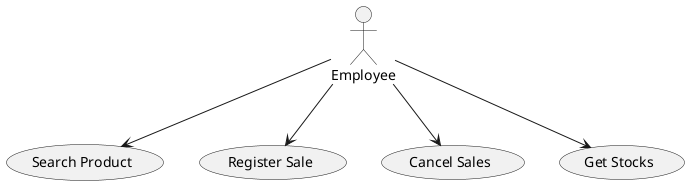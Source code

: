 @startuml use_case
actor Employee

usecase "Search Product" as UC1
usecase "Register Sale" as UC2
usecase "Cancel Sales" as UC3
usecase "Get Stocks" as UC4


Employee --> UC1
Employee --> UC2
Employee --> UC3
Employee --> UC4
@enduml